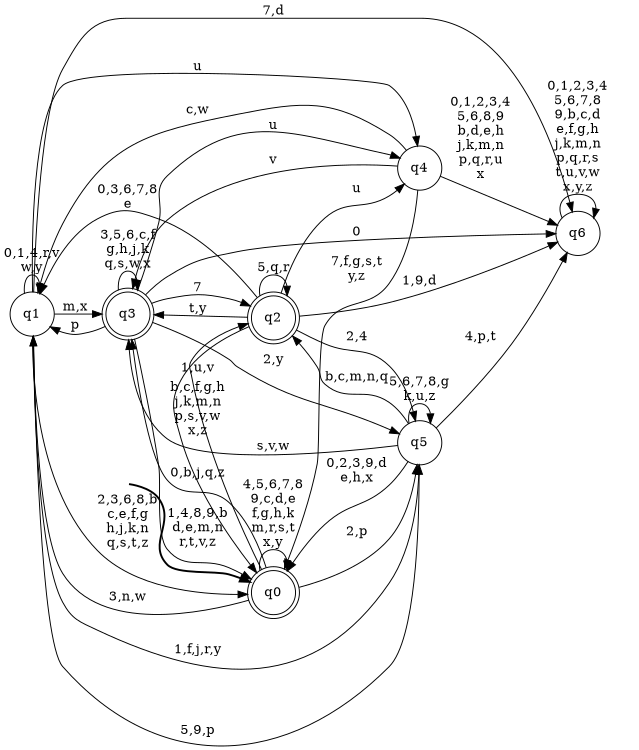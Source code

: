 digraph BlueStar {
__start0 [style = invis, shape = none, label = "", width = 0, height = 0];

rankdir=LR;
size="8,5";

s0 [style="rounded,filled", color="black", fillcolor="white" shape="doublecircle", label="q0"];
s1 [style="filled", color="black", fillcolor="white" shape="circle", label="q1"];
s2 [style="rounded,filled", color="black", fillcolor="white" shape="doublecircle", label="q2"];
s3 [style="rounded,filled", color="black", fillcolor="white" shape="doublecircle", label="q3"];
s4 [style="filled", color="black", fillcolor="white" shape="circle", label="q4"];
s5 [style="filled", color="black", fillcolor="white" shape="circle", label="q5"];
s6 [style="filled", color="black", fillcolor="white" shape="circle", label="q6"];
subgraph cluster_main { 
	graph [pad=".75", ranksep="0.15", nodesep="0.15"];
	 style=invis; 
	__start0 -> s0 [penwidth=2];
}
s0 -> s0 [label="4,5,6,7,8\n9,c,d,e\nf,g,h,k\nm,r,s,t\nx,y"];
s0 -> s1 [label="3,n,w"];
s0 -> s2 [label="1,u,v"];
s0 -> s3 [label="0,b,j,q,z"];
s0 -> s5 [label="2,p"];
s1 -> s0 [label="2,3,6,8,b\nc,e,f,g\nh,j,k,n\nq,s,t,z"];
s1 -> s1 [label="0,1,4,r,v\nw,y"];
s1 -> s3 [label="m,x"];
s1 -> s4 [label="u"];
s1 -> s5 [label="5,9,p"];
s1 -> s6 [label="7,d"];
s2 -> s0 [label="b,c,f,g,h\nj,k,m,n\np,s,v,w\nx,z"];
s2 -> s1 [label="0,3,6,7,8\ne"];
s2 -> s2 [label="5,q,r"];
s2 -> s3 [label="t,y"];
s2 -> s4 [label="u"];
s2 -> s5 [label="2,4"];
s2 -> s6 [label="1,9,d"];
s3 -> s0 [label="1,4,8,9,b\nd,e,m,n\nr,t,v,z"];
s3 -> s1 [label="p"];
s3 -> s2 [label="7"];
s3 -> s3 [label="3,5,6,c,f\ng,h,j,k\nq,s,w,x"];
s3 -> s4 [label="u"];
s3 -> s5 [label="2,y"];
s3 -> s6 [label="0"];
s4 -> s0 [label="7,f,g,s,t\ny,z"];
s4 -> s1 [label="c,w"];
s4 -> s3 [label="v"];
s4 -> s6 [label="0,1,2,3,4\n5,6,8,9\nb,d,e,h\nj,k,m,n\np,q,r,u\nx"];
s5 -> s0 [label="0,2,3,9,d\ne,h,x"];
s5 -> s1 [label="1,f,j,r,y"];
s5 -> s2 [label="b,c,m,n,q"];
s5 -> s3 [label="s,v,w"];
s5 -> s5 [label="5,6,7,8,g\nk,u,z"];
s5 -> s6 [label="4,p,t"];
s6 -> s6 [label="0,1,2,3,4\n5,6,7,8\n9,b,c,d\ne,f,g,h\nj,k,m,n\np,q,r,s\nt,u,v,w\nx,y,z"];

}